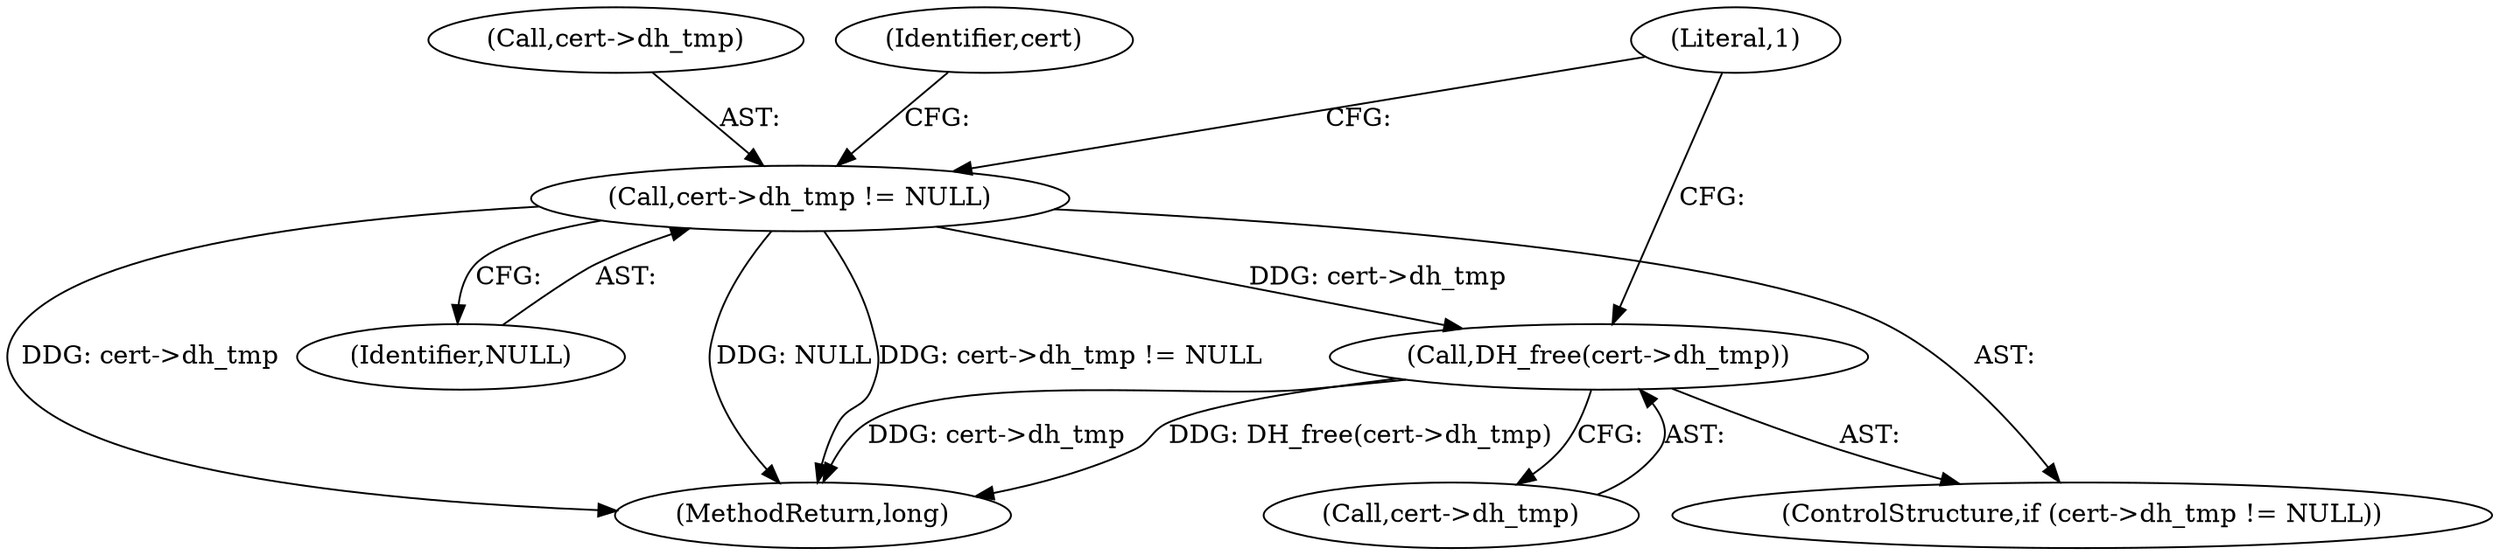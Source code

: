 digraph "0_openssl_c5b831f21d0d29d1e517d139d9d101763f60c9a2_0@API" {
"1000260" [label="(Call,DH_free(cert->dh_tmp))"];
"1000255" [label="(Call,cert->dh_tmp != NULL)"];
"1000262" [label="(Identifier,cert)"];
"1000261" [label="(Call,cert->dh_tmp)"];
"1000265" [label="(Literal,1)"];
"1000266" [label="(MethodReturn,long)"];
"1000256" [label="(Call,cert->dh_tmp)"];
"1000259" [label="(Identifier,NULL)"];
"1000255" [label="(Call,cert->dh_tmp != NULL)"];
"1000260" [label="(Call,DH_free(cert->dh_tmp))"];
"1000254" [label="(ControlStructure,if (cert->dh_tmp != NULL))"];
"1000260" -> "1000254"  [label="AST: "];
"1000260" -> "1000261"  [label="CFG: "];
"1000261" -> "1000260"  [label="AST: "];
"1000265" -> "1000260"  [label="CFG: "];
"1000260" -> "1000266"  [label="DDG: DH_free(cert->dh_tmp)"];
"1000260" -> "1000266"  [label="DDG: cert->dh_tmp"];
"1000255" -> "1000260"  [label="DDG: cert->dh_tmp"];
"1000255" -> "1000254"  [label="AST: "];
"1000255" -> "1000259"  [label="CFG: "];
"1000256" -> "1000255"  [label="AST: "];
"1000259" -> "1000255"  [label="AST: "];
"1000262" -> "1000255"  [label="CFG: "];
"1000265" -> "1000255"  [label="CFG: "];
"1000255" -> "1000266"  [label="DDG: NULL"];
"1000255" -> "1000266"  [label="DDG: cert->dh_tmp != NULL"];
"1000255" -> "1000266"  [label="DDG: cert->dh_tmp"];
}
